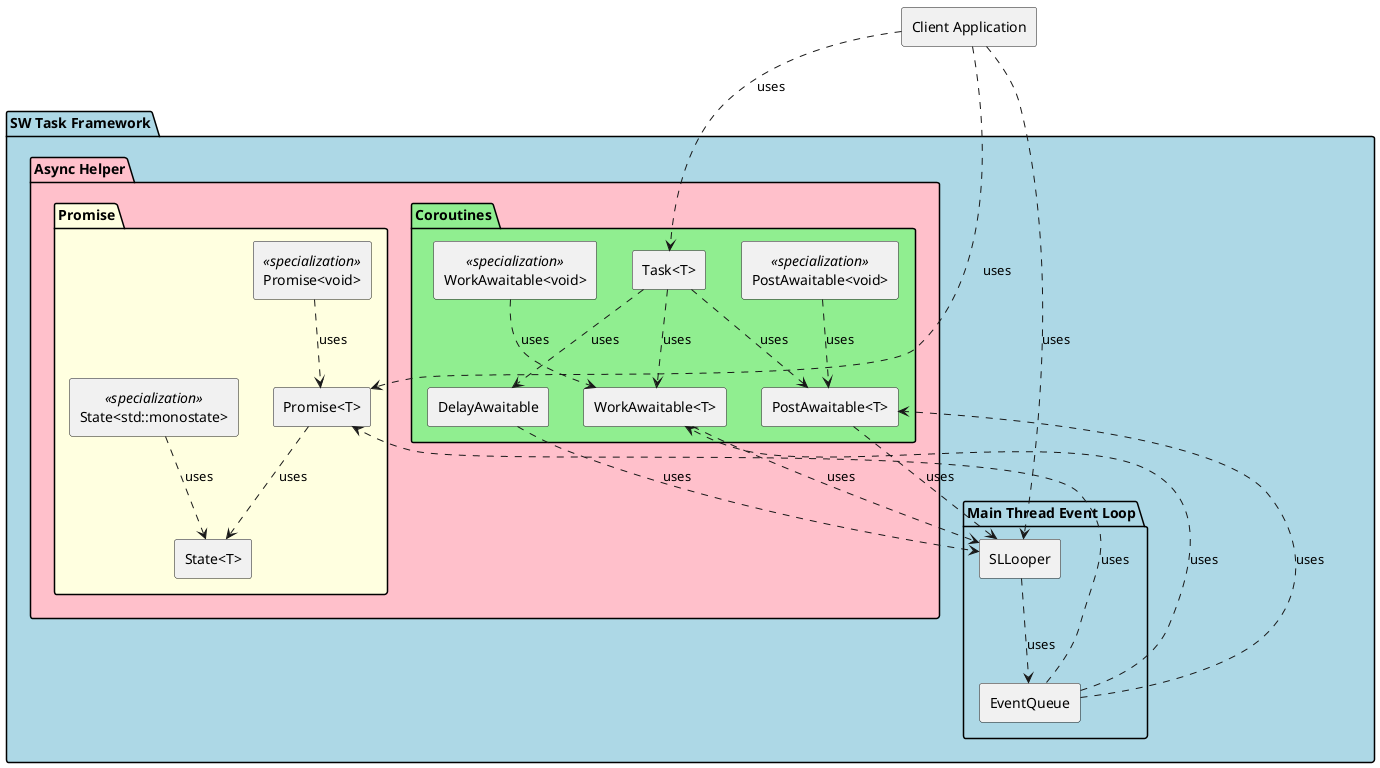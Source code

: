 


@startuml

rectangle "Client Application" as Client

package "SW Task Framework" #LightBlue {
    
    package "Async Helper" #Pink {
        
        package "Promise" #LightYellow {
            rectangle "Promise<T>" as PromiseMgr
            rectangle "State<T>" as StateMgr
            rectangle "Promise<void>" as PromiseVoid <<specialization>>
            rectangle "State<std::monostate>" as StateMono <<specialization>>
        }
        
        package "Coroutines" #LightGreen {
            rectangle "Task<T>" as TaskMgr
            rectangle "WorkAwaitable<T>" as WorkAwaitable
            rectangle "PostAwaitable<T>" as PostAwaitable
            rectangle "DelayAwaitable" as DelayAwaitable
            rectangle "WorkAwaitable<void>" as WorkAwaitableVoid <<specialization>>
            rectangle "PostAwaitable<void>" as PostAwaitableVoid <<specialization>>
        }
    }

    package "Main Thread Event Loop" {
        rectangle "SLLooper" as Looper
        rectangle "EventQueue" as Queue
    }
}

' External relationships - uses dependency only
Client ..> Looper : uses
Client ..> PromiseMgr : uses
Client ..> TaskMgr : uses

' Internal framework relationships - uses dependency only
Looper ..> Queue : uses
Queue ..> PromiseMgr : uses
Queue ..> WorkAwaitable : uses
Queue ..> PostAwaitable : uses

' Promise System internal relationships
PromiseMgr ..> StateMgr : uses
PromiseVoid ..> PromiseMgr : uses
StateMono ..> StateMgr : uses

' Co_Await System internal relationships
TaskMgr ..> WorkAwaitable : uses
TaskMgr ..> PostAwaitable : uses
TaskMgr ..> DelayAwaitable : uses
WorkAwaitable ..> Looper : uses
PostAwaitable ..> Looper : uses
DelayAwaitable ..> Looper : uses
WorkAwaitableVoid ..> WorkAwaitable : uses
PostAwaitableVoid ..> PostAwaitable : uses

@enduml








@startuml
'title "SW Task Framework - Promise Creation & Chaining Setup"

autonumber

participant "Client Application" as Client

box "SW Task Framework" #LightBlue
    participant "SLLooper\n(Event Loop)" as Looper
    participant "EventQueue" as MQ
    participant "Promise<T>" as Promise
    participant "State<T>" as State
end box

== Promise Creation Phase ==
Client -> Looper : createPromise<T>()
activate Looper

Looper -> MQ : enqueuePromise<T>()
activate MQ

MQ -> Promise : new Promise<T>()
activate Promise

Promise -> State : new State<T>()
activate State
note right of State : Initialize:\n- result = nullopt\n- exception = nullptr\n- continuation = nullptr
State --> Promise : return
deactivate State

Promise --> MQ : return Promise<T>
deactivate Promise

MQ --> Looper : return Promise<T>
deactivate MQ

Looper --> Client : return Promise<T>
deactivate Looper

== Promise Chaining Setup ==
Client -> Promise : then<U>(continuation_func)
activate Promise
Promise -> State : setContinuation(continuation_func)
activate State
State --> Promise : void
deactivate State
Promise --> Client : return Promise<U>
deactivate Promise

Client -> Promise : catch_error(error_handler)
activate Promise
Promise -> State : setErrorHandler(error_handler)
activate State
State --> Promise : void
deactivate State
Promise --> Client : return this Promise<T>
deactivate Promise

note over Client, State : Promise chain is now configured\nand ready for async execution

@enduml


@startuml
'title "SW Task Framework - Async Execution & Event Loop Processing"

autonumber

participant "Client Application" as Client

box "SW Task Framework" #LightBlue
    participant "SLLooper\n(Event Loop)" as Looper
    participant "EventQueue" as MQ
    participant "Promise<T>" as Promise
    participant "State<T>" as State
end box

== Async Execution & Resolution ==
note over Client : External async operation completes
Client ->> State : setValue(result) or setException(error)
activate State
'note right of State : Async call - non-blocking

State ->> Looper : post continuation/error handler to event loop
note right of Looper : Posted to internal event loop

== Event Loop Processing ==
Looper -> MQ : pollNext()
activate MQ
MQ --> Looper : return ready QueueItem
deactivate MQ

alt Normal Result Case
    Looper -> State : executeContinuation(result)
    activate State
    State -> Client : invoke then() callback with result
    activate Client
    note right of Client : Callback execution
    Client --> State : processing complete
    deactivate Client
    State --> Looper : execution complete
    deactivate State
else Exception Case
    Looper -> State : executeErrorHandler(exception)
    activate State
    State -> Client : invoke catch_error() callback
    activate Client
    note right of Client : Error handling
    Client --> State : error handled
    deactivate Client
    State --> Looper : error handling complete
    deactivate State
end

deactivate State

note over Promise : Promise chain continues\nwith next then() or catch_error()

@enduml



@startuml
'title "SW Task Framework - Promise Creation and Execution Flow"

rectangle "Client\nApplication" as Client

package "SW Task Framework" #LightBlue {
    
    package "Main Thread" {
        rectangle "SLLooper" as Looper
        rectangle "EventQueue" as MQ
        rectangle "Main Thread Event Loop" as MainLoop <<EventLoop>>
    }
    
    package "Async Helper" {
        rectangle "Promise" as Promise
        rectangle "State" as State
    }
}

' Promise Creation and Setup Flow
Client --> Looper : "1: createPromise()"
Looper --> MQ : "2: enqueuePromise()"
MQ --> Promise : "3: new Promise()"
Promise --> State : "4: new State()"

' Promise Chaining Setup
Client --> Promise : "5: then(), catch_error()"
Promise --> State : "6: setContinuation(), setErrorHandler()"

' Async Execution Flow
Client --> State : "7: setValue/setException (async)"
State --> MainLoop : "8: post continuation/error handler"
MainLoop --> MQ : "9: schedule execution"
MQ --> MainLoop : "10: pollNext()"
MainLoop --> State : "11: executeContinuation/executeErrorHandler()"
State --> Client : "12: invoke callbacks"

@enduml


@startuml
'title "SW Task Framework - co_await Creation and Execution Flow"

rectangle "ClientApplication" as Client

package "SW Task Framework" #LightBlue {
    
    package "Main Thread" {
        rectangle "SLLooper" as Looper
        rectangle "EventQueue" as MQ
        rectangle "Main Thread Event Loop" as MainLoop
    }
    
    package "Async Helper" {
        rectangle "Task<T>" as Task
        rectangle "PostAwaitable<T>" as Awaitable
    }
}

' co_await Creation and Setup Flow
Client --> Looper : "1: awaitPost"
Looper --> Awaitable : "2: new PostAwaitable<T>()"
Awaitable --> Task : "3: create awaitable wrapper"
Task --> Client : "4: return PostAwaitable<T>"

' co_await Suspension Flow
Client --> Awaitable : "5: co_await"
Awaitable --> Client : "6: return false (not ready)"
Client --> Awaitable : "7: await_suspend"
Awaitable --> Looper : "8: post"

' Async Execution Flow
Looper --> MQ : "9: enqueue(task)"
MQ --> MainLoop : "10: schedule execution"
MainLoop --> MQ : "11: pollNext()"
MainLoop --> Client : "12: execute user function"
Client --> MainLoop : "13: return result"
MainLoop --> Awaitable : "14: setResult(value)"

' Coroutine Resume Flow
Awaitable --> MainLoop : "15: resume(coroutine_handle)"
MainLoop --> Client : "16: resume coroutine execution"
Client --> Awaitable : "17: await_resume()"
Awaitable --> Client : "18: return result"

@enduml


@startuml
'title "SW Task Framework - co_await Execution Flow (coawait_simple.cpp)"

autonumber

participant "Client Application" as Client

box "SW Task Framework" #LightBlue
    participant "SLLooper" as Looper
    participant "EventQueue" as MQ
    participant "PostAwaitable" as Awaitable
    participant "Event Loop Thread" as EventThread
end box

== co_await awaitPost Execution ==
Client -> Looper : awaitPost(fetchData)
activate Looper

Looper -> Awaitable : new PostAwaitable<int>(looper, fetchData)
activate Awaitable
Awaitable --> Looper : return PostAwaitable<int>

Looper --> Client : return PostAwaitable<int>
deactivate Looper
note over Client, Awaitable : Compiler automatically calls await_ready(), await_suspend()
' Compiler invokes coroutine protocol
Client -> Awaitable : [compiler] await_ready()
activate Awaitable
Awaitable --> Client : return false
note right of Awaitable : Not ready, coroutine will suspend


Client -[#gray,dashed]> Awaitable : [compiler] await_suspend(coroutine_handle)
activate Awaitable
note right of Awaitable : SUSPEND POINT\nCoroutine paused

Awaitable -> Looper : post(lambda_wrapper)
activate Looper

Looper -> MQ : enqueue(lambda_wrapper)
activate MQ
MQ --> Looper : queued
deactivate MQ

Looper --> Awaitable : posted
deactivate Looper

Awaitable --> Client : suspended
deactivate Awaitable
note right of Client : COROUTINE SUSPENDED\nWaiting for completion

== Event Loop Thread Execution ==
activate MQ
MQ ->> EventThread : execute_queued_task()
activate EventThread

EventThread -> Client : fetchData()
activate Client
Client --> EventThread : return 123
deactivate Client

EventThread -> Awaitable : setResult(123)
activate Awaitable
Awaitable --> EventThread : stored
deactivate Awaitable

EventThread ->> Client : resume(coroutine_handle)
note right of Client : RESUME POINT\nAsync callback to resume
deactivate EventThread
deactivate MQ

note over Client, Awaitable : Compiler automatically calls await_resume()

Client -[#gray,dashed]> Awaitable : [compiler] await_resume()
activate Awaitable
Awaitable --> Client : return result
deactivate Awaitable

Client -> Client : "Result from awaitPost: 123"
deactivate Client

@enduml




@startuml
'title "SW Task Framework - Coroutines Feature Component & Connector View"

!define COMPONENT_COLOR #E6F3FF
!define CONNECTOR_COLOR #FFE6E6
!define INTERFACE_COLOR #E6FFE6

'package "Client Applications" as ClientApps {
    component [Client Application] as CoroutineApp COMPONENT_COLOR
'}

package "SW Task Framework" as Framework #LightBlue {
    
    package "Coroutine API Layer" as APILayer {
        interface "co_await API" as CoAwaitAPI INTERFACE_COLOR
        
        component [Task<T>\n(Coroutine Wrapper)] as Task COMPONENT_COLOR
        component [SLLooper\n(awaitWork, awaitPost, awaitDelay)] as SLLooper COMPONENT_COLOR
        
        Task -up- CoAwaitAPI
        SLLooper -up- CoAwaitAPI
    }
    
    package "Awaitable Layer" as AwaitableLayer {
        component [WorkAwaitable<T>\n(Background Thread)] as WorkAwaitable COMPONENT_COLOR
        component [PostAwaitable<T>\n(Main Thread)] as PostAwaitable COMPONENT_COLOR
        component [DelayAwaitable\n(Timer Delay)] as DelayAwaitable COMPONENT_COLOR
        
        interface "Coroutine Protocol\n(await_ready, await_suspend, await_resume)" as CoroutineProtocol INTERFACE_COLOR
        WorkAwaitable -up- CoroutineProtocol
        PostAwaitable -up- CoroutineProtocol
        DelayAwaitable -up- CoroutineProtocol
    }
    
    package "Execution Layer" as ExecutionLayer {
        component [Event Loop Thread] as EventLoop COMPONENT_COLOR
        component [CPU-bound Task Thread] as CpuThread COMPONENT_COLOR
        component [Timer Manager] as TimerManager COMPONENT_COLOR
        component [Coroutine Resumer] as CoroutineResumer COMPONENT_COLOR
        
        interface "Thread Execution" as ThreadExec INTERFACE_COLOR
        interface "Timer Operations" as TimerOps INTERFACE_COLOR
        EventLoop -up- ThreadExec
        CpuThread -up- ThreadExec
        TimerManager -up- TimerOps
    }
}

' Client to API
CoroutineApp ..> CoAwaitAPI : "co_await usage"

' API creates Awaitables
SLLooper ..> CoroutineProtocol : "creates awaitables"
Task ..> CoroutineProtocol : "manages coroutine lifecycle"

' Awaitable to Execution routing
WorkAwaitable ..> ThreadExec : "execute on CPU thread"
PostAwaitable ..> ThreadExec : "execute on main thread"
DelayAwaitable ..> TimerOps : "schedule timer"

' Execution completion flow
EventLoop --> CoroutineResumer : "resume from main thread tasks"
CpuThread --> CoroutineResumer : "resume from background tasks"
TimerManager --> CoroutineResumer : "resume from timer expiry"

' Resume triggers await_resume
CoroutineResumer ..> CoroutineProtocol : "await_resume()"

@enduml